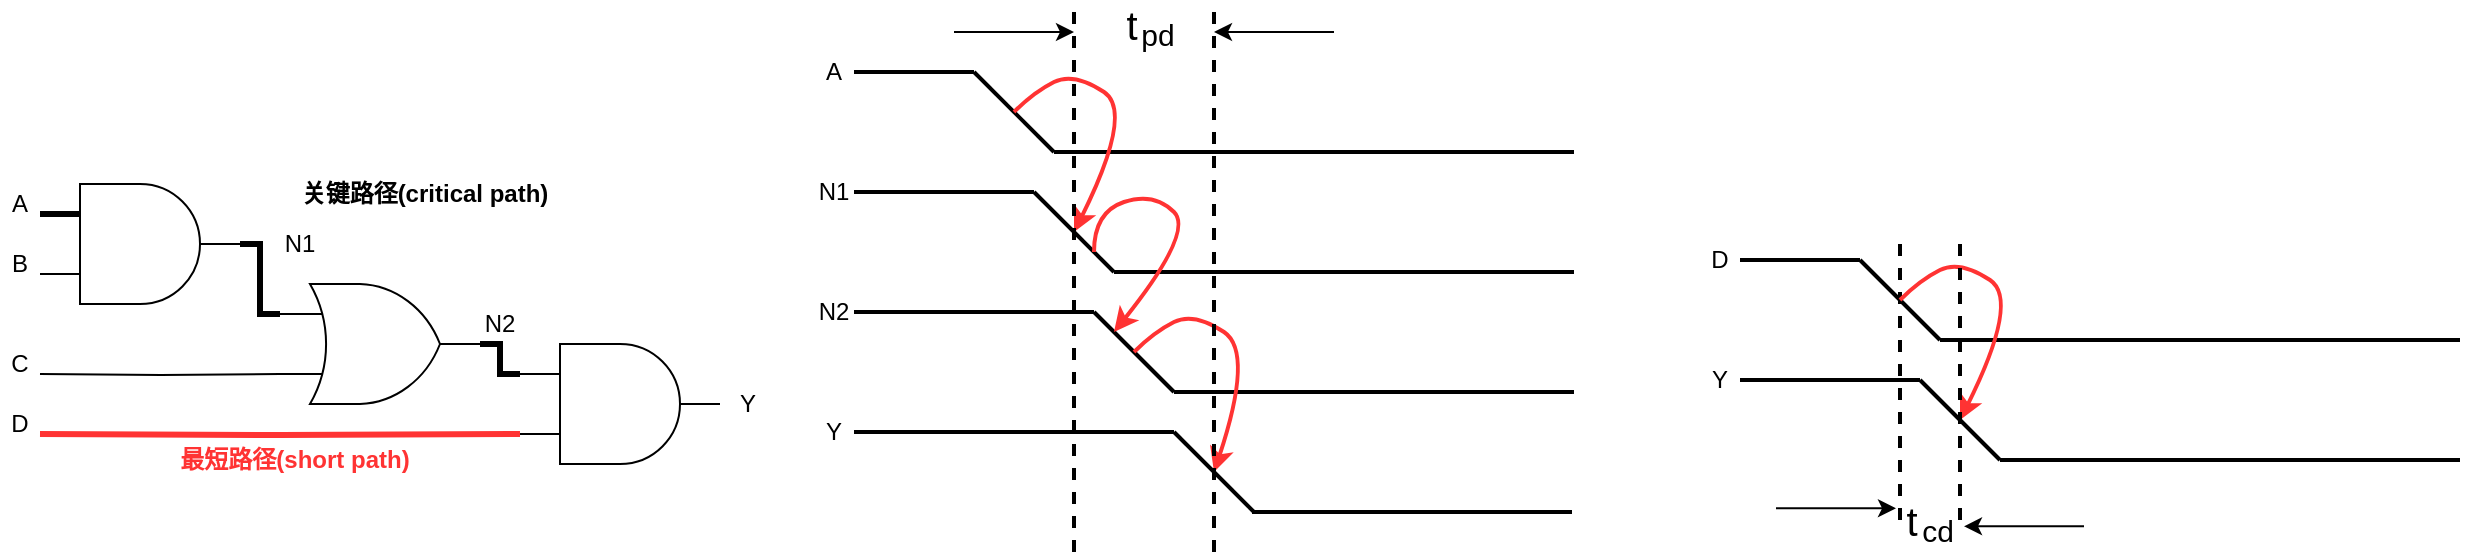 <mxfile version="14.1.8" type="device"><diagram id="-xwsKp_oOcnPdchmN9wI" name="第 1 页"><mxGraphModel dx="1278" dy="1348" grid="0" gridSize="10" guides="1" tooltips="1" connect="1" arrows="1" fold="1" page="0" pageScale="1" pageWidth="827" pageHeight="1169" math="0" shadow="0"><root><mxCell id="0"/><mxCell id="1" parent="0"/><mxCell id="E-2KPa6knbQo5XGdhm-T-1" value="" style="endArrow=none;html=1;strokeWidth=2;" edge="1" parent="1"><mxGeometry width="50" height="50" relative="1" as="geometry"><mxPoint x="467" y="-6" as="sourcePoint"/><mxPoint x="527" y="-6" as="targetPoint"/></mxGeometry></mxCell><mxCell id="E-2KPa6knbQo5XGdhm-T-2" value="" style="endArrow=none;html=1;strokeWidth=2;" edge="1" parent="1"><mxGeometry width="50" height="50" relative="1" as="geometry"><mxPoint x="527" y="-6" as="sourcePoint"/><mxPoint x="567" y="34" as="targetPoint"/></mxGeometry></mxCell><mxCell id="E-2KPa6knbQo5XGdhm-T-4" value="" style="endArrow=none;html=1;strokeWidth=2;" edge="1" parent="1"><mxGeometry width="50" height="50" relative="1" as="geometry"><mxPoint x="567" y="34" as="sourcePoint"/><mxPoint x="827" y="34" as="targetPoint"/></mxGeometry></mxCell><mxCell id="E-2KPa6knbQo5XGdhm-T-5" value="" style="endArrow=none;html=1;strokeWidth=2;" edge="1" parent="1"><mxGeometry width="50" height="50" relative="1" as="geometry"><mxPoint x="467" y="54" as="sourcePoint"/><mxPoint x="557" y="54" as="targetPoint"/></mxGeometry></mxCell><mxCell id="E-2KPa6knbQo5XGdhm-T-6" value="" style="endArrow=none;html=1;strokeWidth=2;" edge="1" parent="1"><mxGeometry width="50" height="50" relative="1" as="geometry"><mxPoint x="557" y="54" as="sourcePoint"/><mxPoint x="597" y="94" as="targetPoint"/></mxGeometry></mxCell><mxCell id="E-2KPa6knbQo5XGdhm-T-7" value="" style="endArrow=none;html=1;strokeWidth=2;" edge="1" parent="1"><mxGeometry width="50" height="50" relative="1" as="geometry"><mxPoint x="597" y="94" as="sourcePoint"/><mxPoint x="827" y="94" as="targetPoint"/></mxGeometry></mxCell><mxCell id="E-2KPa6knbQo5XGdhm-T-8" value="" style="endArrow=none;html=1;strokeWidth=2;" edge="1" parent="1"><mxGeometry width="50" height="50" relative="1" as="geometry"><mxPoint x="467" y="114" as="sourcePoint"/><mxPoint x="587" y="114" as="targetPoint"/></mxGeometry></mxCell><mxCell id="E-2KPa6knbQo5XGdhm-T-9" value="" style="endArrow=none;html=1;strokeWidth=2;" edge="1" parent="1"><mxGeometry width="50" height="50" relative="1" as="geometry"><mxPoint x="587" y="114" as="sourcePoint"/><mxPoint x="627" y="154" as="targetPoint"/></mxGeometry></mxCell><mxCell id="E-2KPa6knbQo5XGdhm-T-10" value="" style="endArrow=none;html=1;strokeWidth=2;" edge="1" parent="1"><mxGeometry width="50" height="50" relative="1" as="geometry"><mxPoint x="627" y="154" as="sourcePoint"/><mxPoint x="827" y="154" as="targetPoint"/></mxGeometry></mxCell><mxCell id="E-2KPa6knbQo5XGdhm-T-11" value="" style="endArrow=none;html=1;strokeWidth=2;" edge="1" parent="1"><mxGeometry width="50" height="50" relative="1" as="geometry"><mxPoint x="467" y="174" as="sourcePoint"/><mxPoint x="627" y="174" as="targetPoint"/></mxGeometry></mxCell><mxCell id="E-2KPa6knbQo5XGdhm-T-12" value="" style="endArrow=none;html=1;strokeWidth=2;" edge="1" parent="1"><mxGeometry width="50" height="50" relative="1" as="geometry"><mxPoint x="627" y="174" as="sourcePoint"/><mxPoint x="667" y="214" as="targetPoint"/></mxGeometry></mxCell><mxCell id="E-2KPa6knbQo5XGdhm-T-13" value="" style="endArrow=none;html=1;strokeWidth=2;" edge="1" parent="1"><mxGeometry width="50" height="50" relative="1" as="geometry"><mxPoint x="666" y="214.003" as="sourcePoint"/><mxPoint x="826" y="214.003" as="targetPoint"/></mxGeometry></mxCell><mxCell id="E-2KPa6knbQo5XGdhm-T-17" value="" style="curved=1;endArrow=classic;html=1;strokeWidth=2;strokeColor=#FF3333;" edge="1" parent="1"><mxGeometry width="50" height="50" relative="1" as="geometry"><mxPoint x="547" y="14" as="sourcePoint"/><mxPoint x="577" y="74" as="targetPoint"/><Array as="points"><mxPoint x="557" y="4"/><mxPoint x="577" y="-6"/><mxPoint x="607" y="14"/></Array></mxGeometry></mxCell><mxCell id="E-2KPa6knbQo5XGdhm-T-18" value="" style="curved=1;endArrow=classic;html=1;strokeWidth=2;strokeColor=#FF3333;" edge="1" parent="1"><mxGeometry width="50" height="50" relative="1" as="geometry"><mxPoint x="587" y="84" as="sourcePoint"/><mxPoint x="597" y="124" as="targetPoint"/><Array as="points"><mxPoint x="587" y="64"/><mxPoint x="617" y="54"/><mxPoint x="637" y="74"/></Array></mxGeometry></mxCell><mxCell id="E-2KPa6knbQo5XGdhm-T-19" value="" style="curved=1;endArrow=classic;html=1;strokeWidth=2;strokeColor=#FF3333;" edge="1" parent="1"><mxGeometry width="50" height="50" relative="1" as="geometry"><mxPoint x="607" y="134" as="sourcePoint"/><mxPoint x="647" y="194" as="targetPoint"/><Array as="points"><mxPoint x="617" y="124"/><mxPoint x="637" y="114"/><mxPoint x="667" y="134"/></Array></mxGeometry></mxCell><mxCell id="E-2KPa6knbQo5XGdhm-T-23" value="" style="endArrow=none;html=1;strokeWidth=2;dashed=1;" edge="1" parent="1"><mxGeometry width="50" height="50" relative="1" as="geometry"><mxPoint x="647" y="234" as="sourcePoint"/><mxPoint x="647" y="-36" as="targetPoint"/></mxGeometry></mxCell><mxCell id="E-2KPa6knbQo5XGdhm-T-25" value="" style="verticalLabelPosition=bottom;shadow=0;dashed=0;align=center;html=1;verticalAlign=top;shape=mxgraph.electrical.logic_gates.logic_gate;operation=and;" vertex="1" parent="1"><mxGeometry x="60" y="50" width="100" height="60" as="geometry"/></mxCell><mxCell id="E-2KPa6knbQo5XGdhm-T-26" value="" style="verticalLabelPosition=bottom;shadow=0;dashed=0;align=center;html=1;verticalAlign=top;shape=mxgraph.electrical.logic_gates.logic_gate;operation=or;" vertex="1" parent="1"><mxGeometry x="180" y="100" width="100" height="60" as="geometry"/></mxCell><mxCell id="E-2KPa6knbQo5XGdhm-T-27" value="" style="verticalLabelPosition=bottom;shadow=0;dashed=0;align=center;html=1;verticalAlign=top;shape=mxgraph.electrical.logic_gates.logic_gate;operation=and;" vertex="1" parent="1"><mxGeometry x="300" y="130" width="100" height="60" as="geometry"/></mxCell><mxCell id="E-2KPa6knbQo5XGdhm-T-28" value="" style="endArrow=none;html=1;strokeColor=#000000;strokeWidth=3;entryX=1;entryY=0.5;entryDx=0;entryDy=0;entryPerimeter=0;exitX=0;exitY=0.25;exitDx=0;exitDy=0;exitPerimeter=0;rounded=0;edgeStyle=orthogonalEdgeStyle;" edge="1" parent="1" source="E-2KPa6knbQo5XGdhm-T-27" target="E-2KPa6knbQo5XGdhm-T-26"><mxGeometry width="50" height="50" relative="1" as="geometry"><mxPoint x="220" y="280" as="sourcePoint"/><mxPoint x="270" y="230" as="targetPoint"/></mxGeometry></mxCell><mxCell id="E-2KPa6knbQo5XGdhm-T-29" value="" style="endArrow=none;html=1;strokeColor=#000000;strokeWidth=3;entryX=1;entryY=0.5;entryDx=0;entryDy=0;entryPerimeter=0;rounded=0;edgeStyle=orthogonalEdgeStyle;exitX=0;exitY=0.25;exitDx=0;exitDy=0;exitPerimeter=0;" edge="1" parent="1" source="E-2KPa6knbQo5XGdhm-T-26" target="E-2KPa6knbQo5XGdhm-T-25"><mxGeometry width="50" height="50" relative="1" as="geometry"><mxPoint x="310" y="155" as="sourcePoint"/><mxPoint x="290" y="140" as="targetPoint"/><Array as="points"><mxPoint x="170" y="115"/><mxPoint x="170" y="80"/></Array></mxGeometry></mxCell><mxCell id="E-2KPa6knbQo5XGdhm-T-30" value="" style="endArrow=none;html=1;strokeColor=#000000;strokeWidth=1;entryX=0;entryY=0.75;entryDx=0;entryDy=0;entryPerimeter=0;rounded=0;edgeStyle=orthogonalEdgeStyle;" edge="1" parent="1" target="E-2KPa6knbQo5XGdhm-T-26"><mxGeometry width="50" height="50" relative="1" as="geometry"><mxPoint x="60" y="145" as="sourcePoint"/><mxPoint x="290" y="140" as="targetPoint"/></mxGeometry></mxCell><mxCell id="E-2KPa6knbQo5XGdhm-T-31" value="" style="endArrow=none;html=1;strokeWidth=3;entryX=0;entryY=0.75;entryDx=0;entryDy=0;entryPerimeter=0;rounded=0;edgeStyle=orthogonalEdgeStyle;strokeColor=#FF3333;" edge="1" parent="1" target="E-2KPa6knbQo5XGdhm-T-27"><mxGeometry width="50" height="50" relative="1" as="geometry"><mxPoint x="60" y="175" as="sourcePoint"/><mxPoint x="190" y="155" as="targetPoint"/></mxGeometry></mxCell><mxCell id="E-2KPa6knbQo5XGdhm-T-32" value="A" style="text;html=1;strokeColor=none;fillColor=none;align=center;verticalAlign=middle;whiteSpace=wrap;rounded=0;" vertex="1" parent="1"><mxGeometry x="40" y="50" width="20" height="20" as="geometry"/></mxCell><mxCell id="E-2KPa6knbQo5XGdhm-T-33" value="B" style="text;html=1;strokeColor=none;fillColor=none;align=center;verticalAlign=middle;whiteSpace=wrap;rounded=0;" vertex="1" parent="1"><mxGeometry x="40" y="80" width="20" height="20" as="geometry"/></mxCell><mxCell id="E-2KPa6knbQo5XGdhm-T-34" value="C" style="text;html=1;strokeColor=none;fillColor=none;align=center;verticalAlign=middle;whiteSpace=wrap;rounded=0;" vertex="1" parent="1"><mxGeometry x="40" y="130" width="20" height="20" as="geometry"/></mxCell><mxCell id="E-2KPa6knbQo5XGdhm-T-35" value="D" style="text;html=1;strokeColor=none;fillColor=none;align=center;verticalAlign=middle;whiteSpace=wrap;rounded=0;" vertex="1" parent="1"><mxGeometry x="40" y="160" width="20" height="20" as="geometry"/></mxCell><mxCell id="E-2KPa6knbQo5XGdhm-T-36" value="N1" style="text;html=1;strokeColor=none;fillColor=none;align=center;verticalAlign=middle;whiteSpace=wrap;rounded=0;" vertex="1" parent="1"><mxGeometry x="180" y="70" width="20" height="20" as="geometry"/></mxCell><mxCell id="E-2KPa6knbQo5XGdhm-T-37" value="N2" style="text;html=1;strokeColor=none;fillColor=none;align=center;verticalAlign=middle;whiteSpace=wrap;rounded=0;" vertex="1" parent="1"><mxGeometry x="280" y="110" width="20" height="20" as="geometry"/></mxCell><mxCell id="E-2KPa6knbQo5XGdhm-T-38" value="Y" style="text;html=1;strokeColor=none;fillColor=none;align=center;verticalAlign=middle;whiteSpace=wrap;rounded=0;" vertex="1" parent="1"><mxGeometry x="404" y="150" width="20" height="20" as="geometry"/></mxCell><mxCell id="E-2KPa6knbQo5XGdhm-T-39" value="A" style="text;html=1;strokeColor=none;fillColor=none;align=center;verticalAlign=middle;whiteSpace=wrap;rounded=0;" vertex="1" parent="1"><mxGeometry x="447" y="-16" width="20" height="20" as="geometry"/></mxCell><mxCell id="E-2KPa6knbQo5XGdhm-T-40" value="N1" style="text;html=1;strokeColor=none;fillColor=none;align=center;verticalAlign=middle;whiteSpace=wrap;rounded=0;" vertex="1" parent="1"><mxGeometry x="447" y="44" width="20" height="20" as="geometry"/></mxCell><mxCell id="E-2KPa6knbQo5XGdhm-T-41" value="N2" style="text;html=1;strokeColor=none;fillColor=none;align=center;verticalAlign=middle;whiteSpace=wrap;rounded=0;" vertex="1" parent="1"><mxGeometry x="447" y="104" width="20" height="20" as="geometry"/></mxCell><mxCell id="E-2KPa6knbQo5XGdhm-T-42" value="Y" style="text;html=1;strokeColor=none;fillColor=none;align=center;verticalAlign=middle;whiteSpace=wrap;rounded=0;" vertex="1" parent="1"><mxGeometry x="447" y="164" width="20" height="20" as="geometry"/></mxCell><mxCell id="E-2KPa6knbQo5XGdhm-T-43" value="" style="endArrow=none;html=1;strokeWidth=2;dashed=1;" edge="1" parent="1"><mxGeometry width="50" height="50" relative="1" as="geometry"><mxPoint x="577" y="234" as="sourcePoint"/><mxPoint x="577" y="-36" as="targetPoint"/></mxGeometry></mxCell><mxCell id="E-2KPa6knbQo5XGdhm-T-44" value="" style="endArrow=none;html=1;strokeWidth=2;dashed=1;" edge="1" parent="1"><mxGeometry width="50" height="50" relative="1" as="geometry"><mxPoint x="990" y="218" as="sourcePoint"/><mxPoint x="990" y="78" as="targetPoint"/></mxGeometry></mxCell><mxCell id="E-2KPa6knbQo5XGdhm-T-45" value="" style="endArrow=none;html=1;strokeWidth=2;" edge="1" parent="1"><mxGeometry width="50" height="50" relative="1" as="geometry"><mxPoint x="910" y="88" as="sourcePoint"/><mxPoint x="970" y="88" as="targetPoint"/></mxGeometry></mxCell><mxCell id="E-2KPa6knbQo5XGdhm-T-46" value="" style="endArrow=none;html=1;strokeWidth=2;" edge="1" parent="1"><mxGeometry width="50" height="50" relative="1" as="geometry"><mxPoint x="970" y="88" as="sourcePoint"/><mxPoint x="1010" y="128" as="targetPoint"/></mxGeometry></mxCell><mxCell id="E-2KPa6knbQo5XGdhm-T-47" value="" style="endArrow=none;html=1;strokeWidth=2;" edge="1" parent="1"><mxGeometry width="50" height="50" relative="1" as="geometry"><mxPoint x="1010" y="128" as="sourcePoint"/><mxPoint x="1270" y="128" as="targetPoint"/></mxGeometry></mxCell><mxCell id="E-2KPa6knbQo5XGdhm-T-48" value="" style="endArrow=none;html=1;strokeWidth=2;" edge="1" parent="1"><mxGeometry width="50" height="50" relative="1" as="geometry"><mxPoint x="910" y="148.0" as="sourcePoint"/><mxPoint x="1000" y="148.0" as="targetPoint"/></mxGeometry></mxCell><mxCell id="E-2KPa6knbQo5XGdhm-T-49" value="" style="endArrow=none;html=1;strokeWidth=2;" edge="1" parent="1"><mxGeometry width="50" height="50" relative="1" as="geometry"><mxPoint x="1000" y="148.0" as="sourcePoint"/><mxPoint x="1040" y="188.0" as="targetPoint"/></mxGeometry></mxCell><mxCell id="E-2KPa6knbQo5XGdhm-T-50" value="" style="endArrow=none;html=1;strokeWidth=2;" edge="1" parent="1"><mxGeometry width="50" height="50" relative="1" as="geometry"><mxPoint x="1040" y="188.0" as="sourcePoint"/><mxPoint x="1270" y="188.0" as="targetPoint"/></mxGeometry></mxCell><mxCell id="E-2KPa6knbQo5XGdhm-T-51" value="" style="curved=1;endArrow=classic;html=1;strokeWidth=2;strokeColor=#FF3333;" edge="1" parent="1"><mxGeometry width="50" height="50" relative="1" as="geometry"><mxPoint x="990" y="108" as="sourcePoint"/><mxPoint x="1020" y="168.0" as="targetPoint"/><Array as="points"><mxPoint x="1000" y="98"/><mxPoint x="1020" y="88"/><mxPoint x="1050" y="108"/></Array></mxGeometry></mxCell><mxCell id="E-2KPa6knbQo5XGdhm-T-52" value="" style="endArrow=none;html=1;strokeWidth=2;dashed=1;" edge="1" parent="1"><mxGeometry width="50" height="50" relative="1" as="geometry"><mxPoint x="1020" y="218" as="sourcePoint"/><mxPoint x="1020" y="78" as="targetPoint"/></mxGeometry></mxCell><mxCell id="E-2KPa6knbQo5XGdhm-T-53" value="Y" style="text;html=1;strokeColor=none;fillColor=none;align=center;verticalAlign=middle;whiteSpace=wrap;rounded=0;" vertex="1" parent="1"><mxGeometry x="890" y="138" width="20" height="20" as="geometry"/></mxCell><mxCell id="E-2KPa6knbQo5XGdhm-T-54" value="D" style="text;html=1;strokeColor=none;fillColor=none;align=center;verticalAlign=middle;whiteSpace=wrap;rounded=0;" vertex="1" parent="1"><mxGeometry x="890" y="78" width="20" height="20" as="geometry"/></mxCell><mxCell id="E-2KPa6knbQo5XGdhm-T-57" value="" style="group" vertex="1" connectable="0" parent="1"><mxGeometry x="586" y="-40" width="53" height="25" as="geometry"/></mxCell><mxCell id="E-2KPa6knbQo5XGdhm-T-55" value="&lt;font style=&quot;font-size: 20px&quot;&gt;t&lt;/font&gt;" style="text;html=1;strokeColor=none;fillColor=none;align=center;verticalAlign=middle;whiteSpace=wrap;rounded=0;" vertex="1" parent="E-2KPa6knbQo5XGdhm-T-57"><mxGeometry width="40" height="20" as="geometry"/></mxCell><mxCell id="E-2KPa6knbQo5XGdhm-T-56" value="&lt;font style=&quot;font-size: 15px&quot;&gt;pd&lt;/font&gt;" style="text;html=1;strokeColor=none;fillColor=none;align=center;verticalAlign=middle;whiteSpace=wrap;rounded=0;" vertex="1" parent="E-2KPa6knbQo5XGdhm-T-57"><mxGeometry x="13" y="5" width="40" height="20" as="geometry"/></mxCell><mxCell id="E-2KPa6knbQo5XGdhm-T-58" value="" style="group" vertex="1" connectable="0" parent="1"><mxGeometry x="976" y="208.143" width="53" height="25" as="geometry"/></mxCell><mxCell id="E-2KPa6knbQo5XGdhm-T-59" value="&lt;font style=&quot;font-size: 20px&quot;&gt;t&lt;/font&gt;" style="text;html=1;strokeColor=none;fillColor=none;align=center;verticalAlign=middle;whiteSpace=wrap;rounded=0;" vertex="1" parent="E-2KPa6knbQo5XGdhm-T-58"><mxGeometry width="40" height="20" as="geometry"/></mxCell><mxCell id="E-2KPa6knbQo5XGdhm-T-60" value="&lt;font style=&quot;font-size: 15px&quot;&gt;cd&lt;/font&gt;" style="text;html=1;strokeColor=none;fillColor=none;align=center;verticalAlign=middle;whiteSpace=wrap;rounded=0;" vertex="1" parent="E-2KPa6knbQo5XGdhm-T-58"><mxGeometry x="13" y="5" width="40" height="20" as="geometry"/></mxCell><mxCell id="E-2KPa6knbQo5XGdhm-T-61" value="" style="endArrow=classic;html=1;strokeColor=#000000;strokeWidth=1;" edge="1" parent="1"><mxGeometry width="50" height="50" relative="1" as="geometry"><mxPoint x="517" y="-26" as="sourcePoint"/><mxPoint x="577" y="-26" as="targetPoint"/></mxGeometry></mxCell><mxCell id="E-2KPa6knbQo5XGdhm-T-62" value="" style="endArrow=classic;html=1;strokeColor=#000000;strokeWidth=1;" edge="1" parent="1"><mxGeometry width="50" height="50" relative="1" as="geometry"><mxPoint x="707" y="-26" as="sourcePoint"/><mxPoint x="647" y="-26" as="targetPoint"/></mxGeometry></mxCell><mxCell id="E-2KPa6knbQo5XGdhm-T-64" value="" style="endArrow=classic;html=1;strokeColor=#000000;strokeWidth=1;" edge="1" parent="1"><mxGeometry width="50" height="50" relative="1" as="geometry"><mxPoint x="928" y="212.143" as="sourcePoint"/><mxPoint x="988" y="212.143" as="targetPoint"/></mxGeometry></mxCell><mxCell id="E-2KPa6knbQo5XGdhm-T-66" value="" style="endArrow=classic;html=1;strokeColor=#000000;strokeWidth=1;" edge="1" parent="1"><mxGeometry width="50" height="50" relative="1" as="geometry"><mxPoint x="1082" y="221.143" as="sourcePoint"/><mxPoint x="1022" y="221.143" as="targetPoint"/></mxGeometry></mxCell><mxCell id="E-2KPa6knbQo5XGdhm-T-68" value="" style="endArrow=none;html=1;strokeColor=#000000;strokeWidth=3;entryX=1;entryY=0.75;entryDx=0;entryDy=0;exitX=0.2;exitY=0.25;exitDx=0;exitDy=0;exitPerimeter=0;" edge="1" parent="1" source="E-2KPa6knbQo5XGdhm-T-25" target="E-2KPa6knbQo5XGdhm-T-32"><mxGeometry width="50" height="50" relative="1" as="geometry"><mxPoint x="244" y="150" as="sourcePoint"/><mxPoint x="285" y="100" as="targetPoint"/></mxGeometry></mxCell><mxCell id="E-2KPa6knbQo5XGdhm-T-69" value="&lt;b&gt;关键路径(critical path)&lt;/b&gt;" style="text;html=1;strokeColor=none;fillColor=none;align=center;verticalAlign=middle;whiteSpace=wrap;rounded=0;" vertex="1" parent="1"><mxGeometry x="184" y="45" width="137" height="20" as="geometry"/></mxCell><mxCell id="E-2KPa6knbQo5XGdhm-T-70" value="&lt;b&gt;&lt;font color=&quot;#ff3333&quot;&gt;最短路径(short path)&lt;/font&gt;&lt;/b&gt;" style="text;html=1;strokeColor=none;fillColor=none;align=center;verticalAlign=middle;whiteSpace=wrap;rounded=0;" vertex="1" parent="1"><mxGeometry x="119" y="178" width="137" height="20" as="geometry"/></mxCell></root></mxGraphModel></diagram></mxfile>